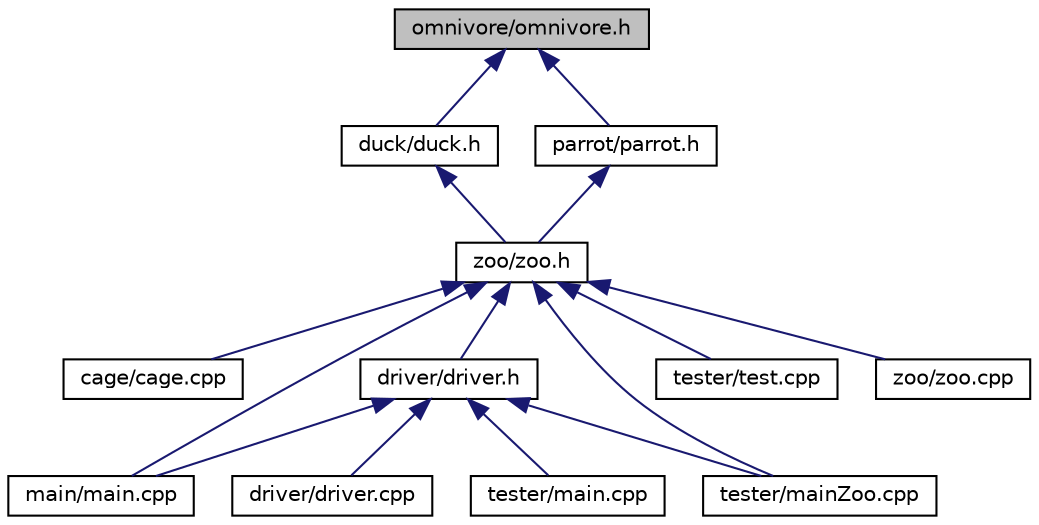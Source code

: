 digraph "omnivore/omnivore.h"
{
  edge [fontname="Helvetica",fontsize="10",labelfontname="Helvetica",labelfontsize="10"];
  node [fontname="Helvetica",fontsize="10",shape=record];
  Node1 [label="omnivore/omnivore.h",height=0.2,width=0.4,color="black", fillcolor="grey75", style="filled", fontcolor="black"];
  Node1 -> Node2 [dir="back",color="midnightblue",fontsize="10",style="solid"];
  Node2 [label="duck/duck.h",height=0.2,width=0.4,color="black", fillcolor="white", style="filled",URL="$duck_8h.html"];
  Node2 -> Node3 [dir="back",color="midnightblue",fontsize="10",style="solid"];
  Node3 [label="zoo/zoo.h",height=0.2,width=0.4,color="black", fillcolor="white", style="filled",URL="$zoo_8h.html"];
  Node3 -> Node4 [dir="back",color="midnightblue",fontsize="10",style="solid"];
  Node4 [label="cage/cage.cpp",height=0.2,width=0.4,color="black", fillcolor="white", style="filled",URL="$cage_8cpp.html"];
  Node3 -> Node5 [dir="back",color="midnightblue",fontsize="10",style="solid"];
  Node5 [label="driver/driver.h",height=0.2,width=0.4,color="black", fillcolor="white", style="filled",URL="$driver_8h.html"];
  Node5 -> Node6 [dir="back",color="midnightblue",fontsize="10",style="solid"];
  Node6 [label="driver/driver.cpp",height=0.2,width=0.4,color="black", fillcolor="white", style="filled",URL="$driver_8cpp.html"];
  Node5 -> Node7 [dir="back",color="midnightblue",fontsize="10",style="solid"];
  Node7 [label="main/main.cpp",height=0.2,width=0.4,color="black", fillcolor="white", style="filled",URL="$main_2main_8cpp.html"];
  Node5 -> Node8 [dir="back",color="midnightblue",fontsize="10",style="solid"];
  Node8 [label="tester/main.cpp",height=0.2,width=0.4,color="black", fillcolor="white", style="filled",URL="$tester_2main_8cpp.html"];
  Node5 -> Node9 [dir="back",color="midnightblue",fontsize="10",style="solid"];
  Node9 [label="tester/mainZoo.cpp",height=0.2,width=0.4,color="black", fillcolor="white", style="filled",URL="$mainZoo_8cpp.html"];
  Node3 -> Node7 [dir="back",color="midnightblue",fontsize="10",style="solid"];
  Node3 -> Node9 [dir="back",color="midnightblue",fontsize="10",style="solid"];
  Node3 -> Node10 [dir="back",color="midnightblue",fontsize="10",style="solid"];
  Node10 [label="tester/test.cpp",height=0.2,width=0.4,color="black", fillcolor="white", style="filled",URL="$test_8cpp.html"];
  Node3 -> Node11 [dir="back",color="midnightblue",fontsize="10",style="solid"];
  Node11 [label="zoo/zoo.cpp",height=0.2,width=0.4,color="black", fillcolor="white", style="filled",URL="$zoo_8cpp.html"];
  Node1 -> Node12 [dir="back",color="midnightblue",fontsize="10",style="solid"];
  Node12 [label="parrot/parrot.h",height=0.2,width=0.4,color="black", fillcolor="white", style="filled",URL="$parrot_8h.html"];
  Node12 -> Node3 [dir="back",color="midnightblue",fontsize="10",style="solid"];
}
